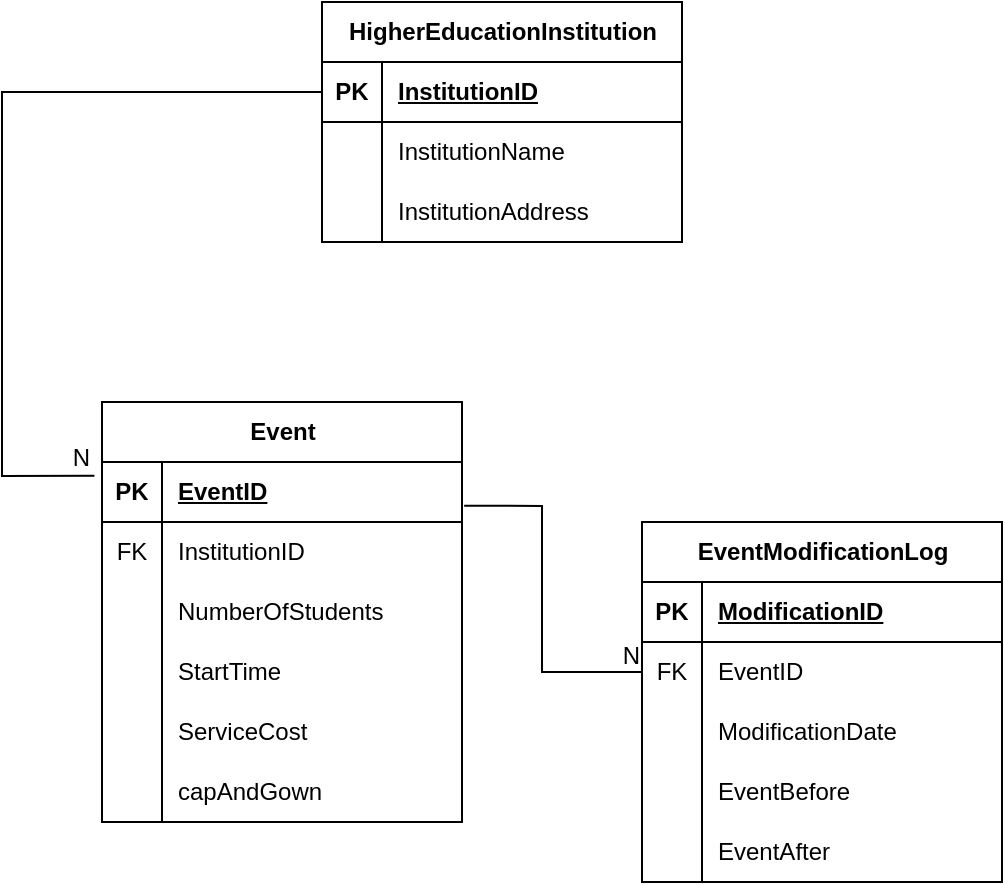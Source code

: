 <mxfile version="24.0.4" type="device">
  <diagram id="R2lEEEUBdFMjLlhIrx00" name="Page-1">
    <mxGraphModel dx="593" dy="689" grid="1" gridSize="10" guides="1" tooltips="1" connect="1" arrows="1" fold="1" page="1" pageScale="1" pageWidth="850" pageHeight="1100" math="0" shadow="0" extFonts="Permanent Marker^https://fonts.googleapis.com/css?family=Permanent+Marker">
      <root>
        <mxCell id="0" />
        <mxCell id="1" parent="0" />
        <mxCell id="-iXoxT4UoWUpKKkWOija-3" value="Event" style="shape=table;startSize=30;container=1;collapsible=1;childLayout=tableLayout;fixedRows=1;rowLines=0;fontStyle=1;align=center;resizeLast=1;html=1;" vertex="1" parent="1">
          <mxGeometry x="180" y="310" width="180" height="210" as="geometry" />
        </mxCell>
        <mxCell id="-iXoxT4UoWUpKKkWOija-4" value="" style="shape=tableRow;horizontal=0;startSize=0;swimlaneHead=0;swimlaneBody=0;fillColor=none;collapsible=0;dropTarget=0;points=[[0,0.5],[1,0.5]];portConstraint=eastwest;top=0;left=0;right=0;bottom=1;" vertex="1" parent="-iXoxT4UoWUpKKkWOija-3">
          <mxGeometry y="30" width="180" height="30" as="geometry" />
        </mxCell>
        <mxCell id="-iXoxT4UoWUpKKkWOija-5" value="PK" style="shape=partialRectangle;connectable=0;fillColor=none;top=0;left=0;bottom=0;right=0;fontStyle=1;overflow=hidden;whiteSpace=wrap;html=1;" vertex="1" parent="-iXoxT4UoWUpKKkWOija-4">
          <mxGeometry width="30" height="30" as="geometry">
            <mxRectangle width="30" height="30" as="alternateBounds" />
          </mxGeometry>
        </mxCell>
        <mxCell id="-iXoxT4UoWUpKKkWOija-6" value="EventID" style="shape=partialRectangle;connectable=0;fillColor=none;top=0;left=0;bottom=0;right=0;align=left;spacingLeft=6;fontStyle=5;overflow=hidden;whiteSpace=wrap;html=1;" vertex="1" parent="-iXoxT4UoWUpKKkWOija-4">
          <mxGeometry x="30" width="150" height="30" as="geometry">
            <mxRectangle width="150" height="30" as="alternateBounds" />
          </mxGeometry>
        </mxCell>
        <mxCell id="-iXoxT4UoWUpKKkWOija-7" value="" style="shape=tableRow;horizontal=0;startSize=0;swimlaneHead=0;swimlaneBody=0;fillColor=none;collapsible=0;dropTarget=0;points=[[0,0.5],[1,0.5]];portConstraint=eastwest;top=0;left=0;right=0;bottom=0;" vertex="1" parent="-iXoxT4UoWUpKKkWOija-3">
          <mxGeometry y="60" width="180" height="30" as="geometry" />
        </mxCell>
        <mxCell id="-iXoxT4UoWUpKKkWOija-8" value="FK" style="shape=partialRectangle;connectable=0;fillColor=none;top=0;left=0;bottom=0;right=0;editable=1;overflow=hidden;whiteSpace=wrap;html=1;" vertex="1" parent="-iXoxT4UoWUpKKkWOija-7">
          <mxGeometry width="30" height="30" as="geometry">
            <mxRectangle width="30" height="30" as="alternateBounds" />
          </mxGeometry>
        </mxCell>
        <mxCell id="-iXoxT4UoWUpKKkWOija-9" value="InstitutionID" style="shape=partialRectangle;connectable=0;fillColor=none;top=0;left=0;bottom=0;right=0;align=left;spacingLeft=6;overflow=hidden;whiteSpace=wrap;html=1;" vertex="1" parent="-iXoxT4UoWUpKKkWOija-7">
          <mxGeometry x="30" width="150" height="30" as="geometry">
            <mxRectangle width="150" height="30" as="alternateBounds" />
          </mxGeometry>
        </mxCell>
        <mxCell id="-iXoxT4UoWUpKKkWOija-10" value="" style="shape=tableRow;horizontal=0;startSize=0;swimlaneHead=0;swimlaneBody=0;fillColor=none;collapsible=0;dropTarget=0;points=[[0,0.5],[1,0.5]];portConstraint=eastwest;top=0;left=0;right=0;bottom=0;" vertex="1" parent="-iXoxT4UoWUpKKkWOija-3">
          <mxGeometry y="90" width="180" height="30" as="geometry" />
        </mxCell>
        <mxCell id="-iXoxT4UoWUpKKkWOija-11" value="" style="shape=partialRectangle;connectable=0;fillColor=none;top=0;left=0;bottom=0;right=0;editable=1;overflow=hidden;whiteSpace=wrap;html=1;" vertex="1" parent="-iXoxT4UoWUpKKkWOija-10">
          <mxGeometry width="30" height="30" as="geometry">
            <mxRectangle width="30" height="30" as="alternateBounds" />
          </mxGeometry>
        </mxCell>
        <mxCell id="-iXoxT4UoWUpKKkWOija-12" value="NumberOfStudents" style="shape=partialRectangle;connectable=0;fillColor=none;top=0;left=0;bottom=0;right=0;align=left;spacingLeft=6;overflow=hidden;whiteSpace=wrap;html=1;" vertex="1" parent="-iXoxT4UoWUpKKkWOija-10">
          <mxGeometry x="30" width="150" height="30" as="geometry">
            <mxRectangle width="150" height="30" as="alternateBounds" />
          </mxGeometry>
        </mxCell>
        <mxCell id="-iXoxT4UoWUpKKkWOija-13" value="" style="shape=tableRow;horizontal=0;startSize=0;swimlaneHead=0;swimlaneBody=0;fillColor=none;collapsible=0;dropTarget=0;points=[[0,0.5],[1,0.5]];portConstraint=eastwest;top=0;left=0;right=0;bottom=0;" vertex="1" parent="-iXoxT4UoWUpKKkWOija-3">
          <mxGeometry y="120" width="180" height="30" as="geometry" />
        </mxCell>
        <mxCell id="-iXoxT4UoWUpKKkWOija-14" value="" style="shape=partialRectangle;connectable=0;fillColor=none;top=0;left=0;bottom=0;right=0;editable=1;overflow=hidden;whiteSpace=wrap;html=1;" vertex="1" parent="-iXoxT4UoWUpKKkWOija-13">
          <mxGeometry width="30" height="30" as="geometry">
            <mxRectangle width="30" height="30" as="alternateBounds" />
          </mxGeometry>
        </mxCell>
        <mxCell id="-iXoxT4UoWUpKKkWOija-15" value="StartTime" style="shape=partialRectangle;connectable=0;fillColor=none;top=0;left=0;bottom=0;right=0;align=left;spacingLeft=6;overflow=hidden;whiteSpace=wrap;html=1;" vertex="1" parent="-iXoxT4UoWUpKKkWOija-13">
          <mxGeometry x="30" width="150" height="30" as="geometry">
            <mxRectangle width="150" height="30" as="alternateBounds" />
          </mxGeometry>
        </mxCell>
        <mxCell id="-iXoxT4UoWUpKKkWOija-16" value="" style="shape=tableRow;horizontal=0;startSize=0;swimlaneHead=0;swimlaneBody=0;fillColor=none;collapsible=0;dropTarget=0;points=[[0,0.5],[1,0.5]];portConstraint=eastwest;top=0;left=0;right=0;bottom=0;" vertex="1" parent="-iXoxT4UoWUpKKkWOija-3">
          <mxGeometry y="150" width="180" height="30" as="geometry" />
        </mxCell>
        <mxCell id="-iXoxT4UoWUpKKkWOija-17" value="" style="shape=partialRectangle;connectable=0;fillColor=none;top=0;left=0;bottom=0;right=0;editable=1;overflow=hidden;whiteSpace=wrap;html=1;" vertex="1" parent="-iXoxT4UoWUpKKkWOija-16">
          <mxGeometry width="30" height="30" as="geometry">
            <mxRectangle width="30" height="30" as="alternateBounds" />
          </mxGeometry>
        </mxCell>
        <mxCell id="-iXoxT4UoWUpKKkWOija-18" value="ServiceCost" style="shape=partialRectangle;connectable=0;fillColor=none;top=0;left=0;bottom=0;right=0;align=left;spacingLeft=6;overflow=hidden;whiteSpace=wrap;html=1;" vertex="1" parent="-iXoxT4UoWUpKKkWOija-16">
          <mxGeometry x="30" width="150" height="30" as="geometry">
            <mxRectangle width="150" height="30" as="alternateBounds" />
          </mxGeometry>
        </mxCell>
        <mxCell id="-iXoxT4UoWUpKKkWOija-19" value="" style="shape=tableRow;horizontal=0;startSize=0;swimlaneHead=0;swimlaneBody=0;fillColor=none;collapsible=0;dropTarget=0;points=[[0,0.5],[1,0.5]];portConstraint=eastwest;top=0;left=0;right=0;bottom=0;" vertex="1" parent="-iXoxT4UoWUpKKkWOija-3">
          <mxGeometry y="180" width="180" height="30" as="geometry" />
        </mxCell>
        <mxCell id="-iXoxT4UoWUpKKkWOija-20" value="" style="shape=partialRectangle;connectable=0;fillColor=none;top=0;left=0;bottom=0;right=0;editable=1;overflow=hidden;whiteSpace=wrap;html=1;" vertex="1" parent="-iXoxT4UoWUpKKkWOija-19">
          <mxGeometry width="30" height="30" as="geometry">
            <mxRectangle width="30" height="30" as="alternateBounds" />
          </mxGeometry>
        </mxCell>
        <mxCell id="-iXoxT4UoWUpKKkWOija-21" value="capAndGown" style="shape=partialRectangle;connectable=0;fillColor=none;top=0;left=0;bottom=0;right=0;align=left;spacingLeft=6;overflow=hidden;whiteSpace=wrap;html=1;" vertex="1" parent="-iXoxT4UoWUpKKkWOija-19">
          <mxGeometry x="30" width="150" height="30" as="geometry">
            <mxRectangle width="150" height="30" as="alternateBounds" />
          </mxGeometry>
        </mxCell>
        <mxCell id="-iXoxT4UoWUpKKkWOija-22" value="HigherEducationInstitution" style="shape=table;startSize=30;container=1;collapsible=1;childLayout=tableLayout;fixedRows=1;rowLines=0;fontStyle=1;align=center;resizeLast=1;html=1;" vertex="1" parent="1">
          <mxGeometry x="290" y="110" width="180" height="120" as="geometry" />
        </mxCell>
        <mxCell id="-iXoxT4UoWUpKKkWOija-23" value="" style="shape=tableRow;horizontal=0;startSize=0;swimlaneHead=0;swimlaneBody=0;fillColor=none;collapsible=0;dropTarget=0;points=[[0,0.5],[1,0.5]];portConstraint=eastwest;top=0;left=0;right=0;bottom=1;" vertex="1" parent="-iXoxT4UoWUpKKkWOija-22">
          <mxGeometry y="30" width="180" height="30" as="geometry" />
        </mxCell>
        <mxCell id="-iXoxT4UoWUpKKkWOija-24" value="PK" style="shape=partialRectangle;connectable=0;fillColor=none;top=0;left=0;bottom=0;right=0;fontStyle=1;overflow=hidden;whiteSpace=wrap;html=1;" vertex="1" parent="-iXoxT4UoWUpKKkWOija-23">
          <mxGeometry width="30" height="30" as="geometry">
            <mxRectangle width="30" height="30" as="alternateBounds" />
          </mxGeometry>
        </mxCell>
        <mxCell id="-iXoxT4UoWUpKKkWOija-25" value="InstitutionID" style="shape=partialRectangle;connectable=0;fillColor=none;top=0;left=0;bottom=0;right=0;align=left;spacingLeft=6;fontStyle=5;overflow=hidden;whiteSpace=wrap;html=1;" vertex="1" parent="-iXoxT4UoWUpKKkWOija-23">
          <mxGeometry x="30" width="150" height="30" as="geometry">
            <mxRectangle width="150" height="30" as="alternateBounds" />
          </mxGeometry>
        </mxCell>
        <mxCell id="-iXoxT4UoWUpKKkWOija-26" value="" style="shape=tableRow;horizontal=0;startSize=0;swimlaneHead=0;swimlaneBody=0;fillColor=none;collapsible=0;dropTarget=0;points=[[0,0.5],[1,0.5]];portConstraint=eastwest;top=0;left=0;right=0;bottom=0;" vertex="1" parent="-iXoxT4UoWUpKKkWOija-22">
          <mxGeometry y="60" width="180" height="30" as="geometry" />
        </mxCell>
        <mxCell id="-iXoxT4UoWUpKKkWOija-27" value="" style="shape=partialRectangle;connectable=0;fillColor=none;top=0;left=0;bottom=0;right=0;editable=1;overflow=hidden;whiteSpace=wrap;html=1;" vertex="1" parent="-iXoxT4UoWUpKKkWOija-26">
          <mxGeometry width="30" height="30" as="geometry">
            <mxRectangle width="30" height="30" as="alternateBounds" />
          </mxGeometry>
        </mxCell>
        <mxCell id="-iXoxT4UoWUpKKkWOija-28" value="InstitutionName" style="shape=partialRectangle;connectable=0;fillColor=none;top=0;left=0;bottom=0;right=0;align=left;spacingLeft=6;overflow=hidden;whiteSpace=wrap;html=1;" vertex="1" parent="-iXoxT4UoWUpKKkWOija-26">
          <mxGeometry x="30" width="150" height="30" as="geometry">
            <mxRectangle width="150" height="30" as="alternateBounds" />
          </mxGeometry>
        </mxCell>
        <mxCell id="-iXoxT4UoWUpKKkWOija-32" value="" style="shape=tableRow;horizontal=0;startSize=0;swimlaneHead=0;swimlaneBody=0;fillColor=none;collapsible=0;dropTarget=0;points=[[0,0.5],[1,0.5]];portConstraint=eastwest;top=0;left=0;right=0;bottom=0;" vertex="1" parent="-iXoxT4UoWUpKKkWOija-22">
          <mxGeometry y="90" width="180" height="30" as="geometry" />
        </mxCell>
        <mxCell id="-iXoxT4UoWUpKKkWOija-33" value="" style="shape=partialRectangle;connectable=0;fillColor=none;top=0;left=0;bottom=0;right=0;editable=1;overflow=hidden;whiteSpace=wrap;html=1;" vertex="1" parent="-iXoxT4UoWUpKKkWOija-32">
          <mxGeometry width="30" height="30" as="geometry">
            <mxRectangle width="30" height="30" as="alternateBounds" />
          </mxGeometry>
        </mxCell>
        <mxCell id="-iXoxT4UoWUpKKkWOija-34" value="InstitutionAddress" style="shape=partialRectangle;connectable=0;fillColor=none;top=0;left=0;bottom=0;right=0;align=left;spacingLeft=6;overflow=hidden;whiteSpace=wrap;html=1;" vertex="1" parent="-iXoxT4UoWUpKKkWOija-32">
          <mxGeometry x="30" width="150" height="30" as="geometry">
            <mxRectangle width="150" height="30" as="alternateBounds" />
          </mxGeometry>
        </mxCell>
        <mxCell id="-iXoxT4UoWUpKKkWOija-42" value="EventModificationLog" style="shape=table;startSize=30;container=1;collapsible=1;childLayout=tableLayout;fixedRows=1;rowLines=0;fontStyle=1;align=center;resizeLast=1;html=1;" vertex="1" parent="1">
          <mxGeometry x="450" y="370" width="180" height="180" as="geometry" />
        </mxCell>
        <mxCell id="-iXoxT4UoWUpKKkWOija-43" value="" style="shape=tableRow;horizontal=0;startSize=0;swimlaneHead=0;swimlaneBody=0;fillColor=none;collapsible=0;dropTarget=0;points=[[0,0.5],[1,0.5]];portConstraint=eastwest;top=0;left=0;right=0;bottom=1;" vertex="1" parent="-iXoxT4UoWUpKKkWOija-42">
          <mxGeometry y="30" width="180" height="30" as="geometry" />
        </mxCell>
        <mxCell id="-iXoxT4UoWUpKKkWOija-44" value="PK" style="shape=partialRectangle;connectable=0;fillColor=none;top=0;left=0;bottom=0;right=0;fontStyle=1;overflow=hidden;whiteSpace=wrap;html=1;" vertex="1" parent="-iXoxT4UoWUpKKkWOija-43">
          <mxGeometry width="30" height="30" as="geometry">
            <mxRectangle width="30" height="30" as="alternateBounds" />
          </mxGeometry>
        </mxCell>
        <mxCell id="-iXoxT4UoWUpKKkWOija-45" value="ModificationID" style="shape=partialRectangle;connectable=0;fillColor=none;top=0;left=0;bottom=0;right=0;align=left;spacingLeft=6;fontStyle=5;overflow=hidden;whiteSpace=wrap;html=1;" vertex="1" parent="-iXoxT4UoWUpKKkWOija-43">
          <mxGeometry x="30" width="150" height="30" as="geometry">
            <mxRectangle width="150" height="30" as="alternateBounds" />
          </mxGeometry>
        </mxCell>
        <mxCell id="-iXoxT4UoWUpKKkWOija-46" value="" style="shape=tableRow;horizontal=0;startSize=0;swimlaneHead=0;swimlaneBody=0;fillColor=none;collapsible=0;dropTarget=0;points=[[0,0.5],[1,0.5]];portConstraint=eastwest;top=0;left=0;right=0;bottom=0;" vertex="1" parent="-iXoxT4UoWUpKKkWOija-42">
          <mxGeometry y="60" width="180" height="30" as="geometry" />
        </mxCell>
        <mxCell id="-iXoxT4UoWUpKKkWOija-47" value="FK" style="shape=partialRectangle;connectable=0;fillColor=none;top=0;left=0;bottom=0;right=0;editable=1;overflow=hidden;whiteSpace=wrap;html=1;" vertex="1" parent="-iXoxT4UoWUpKKkWOija-46">
          <mxGeometry width="30" height="30" as="geometry">
            <mxRectangle width="30" height="30" as="alternateBounds" />
          </mxGeometry>
        </mxCell>
        <mxCell id="-iXoxT4UoWUpKKkWOija-48" value="EventID" style="shape=partialRectangle;connectable=0;fillColor=none;top=0;left=0;bottom=0;right=0;align=left;spacingLeft=6;overflow=hidden;whiteSpace=wrap;html=1;" vertex="1" parent="-iXoxT4UoWUpKKkWOija-46">
          <mxGeometry x="30" width="150" height="30" as="geometry">
            <mxRectangle width="150" height="30" as="alternateBounds" />
          </mxGeometry>
        </mxCell>
        <mxCell id="-iXoxT4UoWUpKKkWOija-49" value="" style="shape=tableRow;horizontal=0;startSize=0;swimlaneHead=0;swimlaneBody=0;fillColor=none;collapsible=0;dropTarget=0;points=[[0,0.5],[1,0.5]];portConstraint=eastwest;top=0;left=0;right=0;bottom=0;" vertex="1" parent="-iXoxT4UoWUpKKkWOija-42">
          <mxGeometry y="90" width="180" height="30" as="geometry" />
        </mxCell>
        <mxCell id="-iXoxT4UoWUpKKkWOija-50" value="" style="shape=partialRectangle;connectable=0;fillColor=none;top=0;left=0;bottom=0;right=0;editable=1;overflow=hidden;whiteSpace=wrap;html=1;" vertex="1" parent="-iXoxT4UoWUpKKkWOija-49">
          <mxGeometry width="30" height="30" as="geometry">
            <mxRectangle width="30" height="30" as="alternateBounds" />
          </mxGeometry>
        </mxCell>
        <mxCell id="-iXoxT4UoWUpKKkWOija-51" value="ModificationDate" style="shape=partialRectangle;connectable=0;fillColor=none;top=0;left=0;bottom=0;right=0;align=left;spacingLeft=6;overflow=hidden;whiteSpace=wrap;html=1;" vertex="1" parent="-iXoxT4UoWUpKKkWOija-49">
          <mxGeometry x="30" width="150" height="30" as="geometry">
            <mxRectangle width="150" height="30" as="alternateBounds" />
          </mxGeometry>
        </mxCell>
        <mxCell id="-iXoxT4UoWUpKKkWOija-52" value="" style="shape=tableRow;horizontal=0;startSize=0;swimlaneHead=0;swimlaneBody=0;fillColor=none;collapsible=0;dropTarget=0;points=[[0,0.5],[1,0.5]];portConstraint=eastwest;top=0;left=0;right=0;bottom=0;" vertex="1" parent="-iXoxT4UoWUpKKkWOija-42">
          <mxGeometry y="120" width="180" height="30" as="geometry" />
        </mxCell>
        <mxCell id="-iXoxT4UoWUpKKkWOija-53" value="" style="shape=partialRectangle;connectable=0;fillColor=none;top=0;left=0;bottom=0;right=0;editable=1;overflow=hidden;whiteSpace=wrap;html=1;" vertex="1" parent="-iXoxT4UoWUpKKkWOija-52">
          <mxGeometry width="30" height="30" as="geometry">
            <mxRectangle width="30" height="30" as="alternateBounds" />
          </mxGeometry>
        </mxCell>
        <mxCell id="-iXoxT4UoWUpKKkWOija-54" value="EventBefore" style="shape=partialRectangle;connectable=0;fillColor=none;top=0;left=0;bottom=0;right=0;align=left;spacingLeft=6;overflow=hidden;whiteSpace=wrap;html=1;" vertex="1" parent="-iXoxT4UoWUpKKkWOija-52">
          <mxGeometry x="30" width="150" height="30" as="geometry">
            <mxRectangle width="150" height="30" as="alternateBounds" />
          </mxGeometry>
        </mxCell>
        <mxCell id="-iXoxT4UoWUpKKkWOija-66" value="" style="shape=tableRow;horizontal=0;startSize=0;swimlaneHead=0;swimlaneBody=0;fillColor=none;collapsible=0;dropTarget=0;points=[[0,0.5],[1,0.5]];portConstraint=eastwest;top=0;left=0;right=0;bottom=0;" vertex="1" parent="-iXoxT4UoWUpKKkWOija-42">
          <mxGeometry y="150" width="180" height="30" as="geometry" />
        </mxCell>
        <mxCell id="-iXoxT4UoWUpKKkWOija-67" value="" style="shape=partialRectangle;connectable=0;fillColor=none;top=0;left=0;bottom=0;right=0;editable=1;overflow=hidden;whiteSpace=wrap;html=1;" vertex="1" parent="-iXoxT4UoWUpKKkWOija-66">
          <mxGeometry width="30" height="30" as="geometry">
            <mxRectangle width="30" height="30" as="alternateBounds" />
          </mxGeometry>
        </mxCell>
        <mxCell id="-iXoxT4UoWUpKKkWOija-68" value="EventAfter" style="shape=partialRectangle;connectable=0;fillColor=none;top=0;left=0;bottom=0;right=0;align=left;spacingLeft=6;overflow=hidden;whiteSpace=wrap;html=1;" vertex="1" parent="-iXoxT4UoWUpKKkWOija-66">
          <mxGeometry x="30" width="150" height="30" as="geometry">
            <mxRectangle width="150" height="30" as="alternateBounds" />
          </mxGeometry>
        </mxCell>
        <mxCell id="-iXoxT4UoWUpKKkWOija-60" value="" style="endArrow=none;html=1;rounded=0;exitX=1.006;exitY=0.728;exitDx=0;exitDy=0;exitPerimeter=0;entryX=0;entryY=0.5;entryDx=0;entryDy=0;" edge="1" parent="1" source="-iXoxT4UoWUpKKkWOija-4" target="-iXoxT4UoWUpKKkWOija-46">
          <mxGeometry relative="1" as="geometry">
            <mxPoint x="300" y="630" as="sourcePoint" />
            <mxPoint x="460" y="630" as="targetPoint" />
            <Array as="points">
              <mxPoint x="400" y="362" />
              <mxPoint x="400" y="445" />
            </Array>
          </mxGeometry>
        </mxCell>
        <mxCell id="-iXoxT4UoWUpKKkWOija-61" value="N" style="resizable=0;html=1;whiteSpace=wrap;align=right;verticalAlign=bottom;" connectable="0" vertex="1" parent="-iXoxT4UoWUpKKkWOija-60">
          <mxGeometry x="1" relative="1" as="geometry" />
        </mxCell>
        <mxCell id="-iXoxT4UoWUpKKkWOija-64" value="" style="endArrow=none;html=1;rounded=0;exitX=0;exitY=0.5;exitDx=0;exitDy=0;entryX=-0.021;entryY=0.228;entryDx=0;entryDy=0;entryPerimeter=0;" edge="1" parent="1" source="-iXoxT4UoWUpKKkWOija-23" target="-iXoxT4UoWUpKKkWOija-4">
          <mxGeometry relative="1" as="geometry">
            <mxPoint x="250" y="160" as="sourcePoint" />
            <mxPoint x="130" y="280" as="targetPoint" />
            <Array as="points">
              <mxPoint x="130" y="155" />
              <mxPoint x="130" y="347" />
            </Array>
          </mxGeometry>
        </mxCell>
        <mxCell id="-iXoxT4UoWUpKKkWOija-65" value="N" style="resizable=0;html=1;whiteSpace=wrap;align=right;verticalAlign=bottom;" connectable="0" vertex="1" parent="-iXoxT4UoWUpKKkWOija-64">
          <mxGeometry x="1" relative="1" as="geometry" />
        </mxCell>
      </root>
    </mxGraphModel>
  </diagram>
</mxfile>

